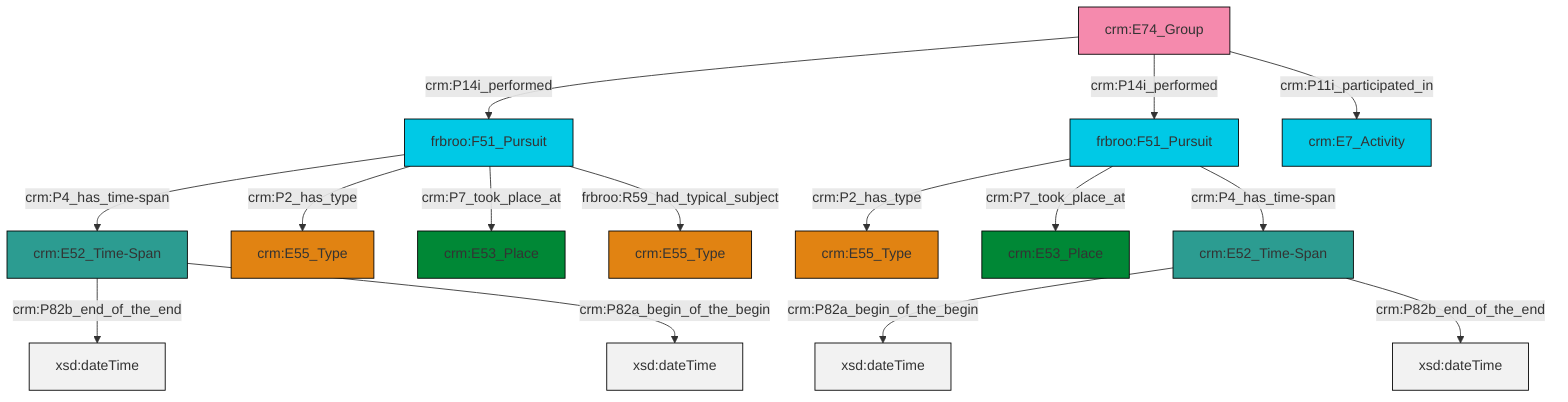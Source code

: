 graph TD
classDef Literal fill:#f2f2f2,stroke:#000000;
classDef CRM_Entity fill:#FFFFFF,stroke:#000000;
classDef Temporal_Entity fill:#00C9E6, stroke:#000000;
classDef Type fill:#E18312, stroke:#000000;
classDef Time-Span fill:#2C9C91, stroke:#000000;
classDef Appellation fill:#FFEB7F, stroke:#000000;
classDef Place fill:#008836, stroke:#000000;
classDef Persistent_Item fill:#B266B2, stroke:#000000;
classDef Conceptual_Object fill:#FFD700, stroke:#000000;
classDef Physical_Thing fill:#D2B48C, stroke:#000000;
classDef Actor fill:#f58aad, stroke:#000000;
classDef PC_Classes fill:#4ce600, stroke:#000000;
classDef Multi fill:#cccccc,stroke:#000000;

0["crm:E52_Time-Span"]:::Time-Span -->|crm:P82b_end_of_the_end| 1[xsd:dateTime]:::Literal
2["frbroo:F51_Pursuit"]:::Temporal_Entity -->|crm:P4_has_time-span| 0["crm:E52_Time-Span"]:::Time-Span
0["crm:E52_Time-Span"]:::Time-Span -->|crm:P82a_begin_of_the_begin| 5[xsd:dateTime]:::Literal
9["frbroo:F51_Pursuit"]:::Temporal_Entity -->|crm:P2_has_type| 3["crm:E55_Type"]:::Type
9["frbroo:F51_Pursuit"]:::Temporal_Entity -->|crm:P7_took_place_at| 11["crm:E53_Place"]:::Place
2["frbroo:F51_Pursuit"]:::Temporal_Entity -->|crm:P2_has_type| 14["crm:E55_Type"]:::Type
18["crm:E74_Group"]:::Actor -->|crm:P14i_performed| 2["frbroo:F51_Pursuit"]:::Temporal_Entity
2["frbroo:F51_Pursuit"]:::Temporal_Entity -->|crm:P7_took_place_at| 12["crm:E53_Place"]:::Place
9["frbroo:F51_Pursuit"]:::Temporal_Entity -->|crm:P4_has_time-span| 19["crm:E52_Time-Span"]:::Time-Span
19["crm:E52_Time-Span"]:::Time-Span -->|crm:P82a_begin_of_the_begin| 20[xsd:dateTime]:::Literal
18["crm:E74_Group"]:::Actor -->|crm:P14i_performed| 9["frbroo:F51_Pursuit"]:::Temporal_Entity
19["crm:E52_Time-Span"]:::Time-Span -->|crm:P82b_end_of_the_end| 21[xsd:dateTime]:::Literal
18["crm:E74_Group"]:::Actor -->|crm:P11i_participated_in| 23["crm:E7_Activity"]:::Temporal_Entity
2["frbroo:F51_Pursuit"]:::Temporal_Entity -->|frbroo:R59_had_typical_subject| 6["crm:E55_Type"]:::Type